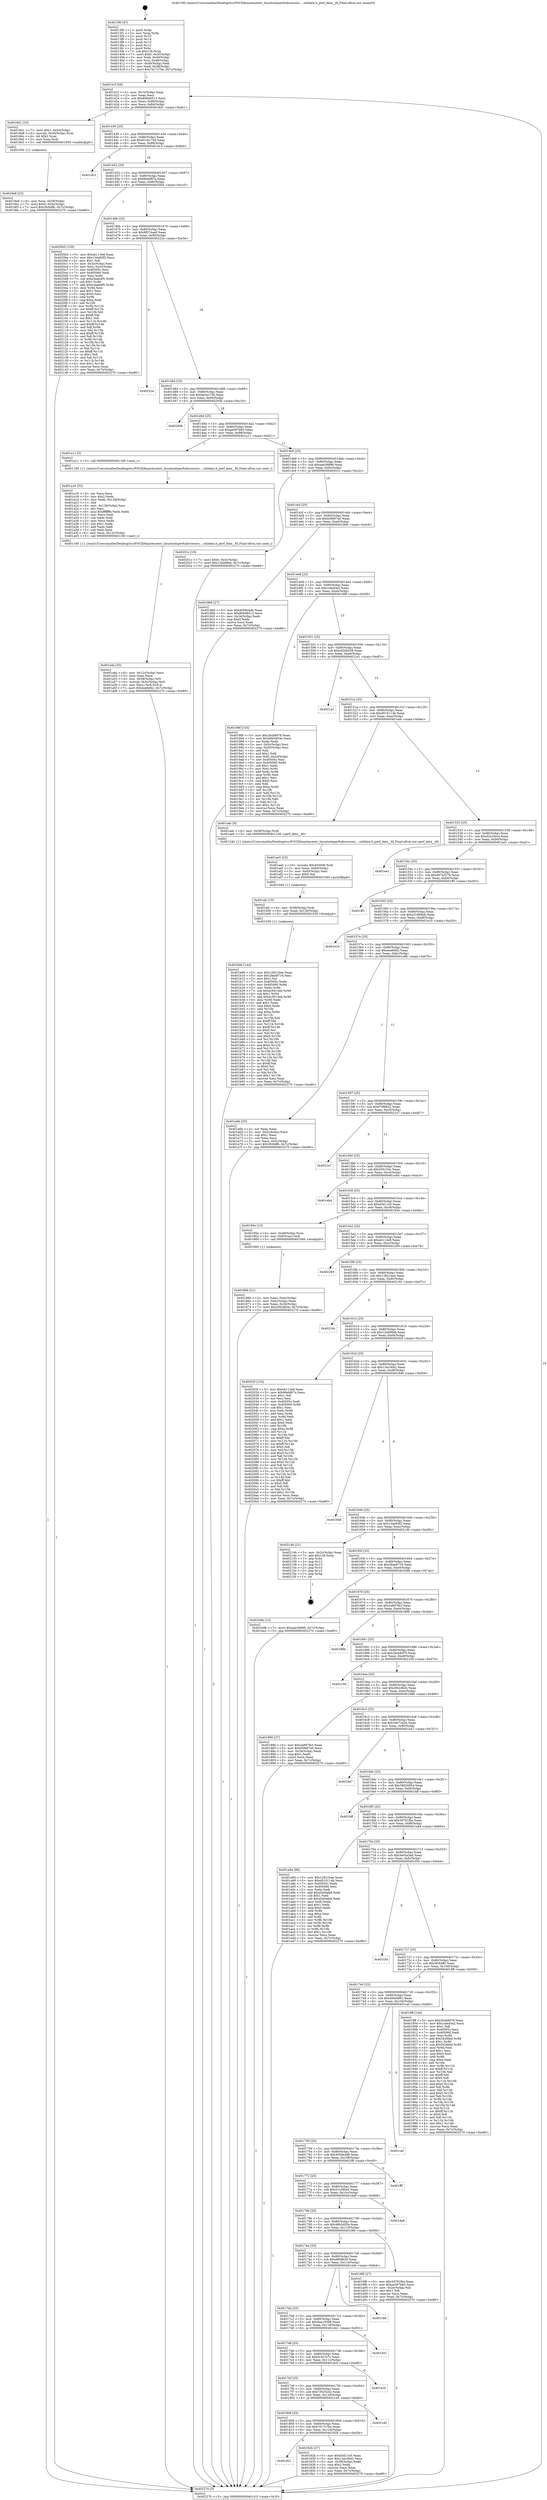 digraph "0x4013f0" {
  label = "0x4013f0 (/mnt/c/Users/mathe/Desktop/tcc/POCII/binaries/extr_linuxtoolsperfuibrowsers....utildata.h_perf_data__fd_Final-ollvm.out::main(0))"
  labelloc = "t"
  node[shape=record]

  Entry [label="",width=0.3,height=0.3,shape=circle,fillcolor=black,style=filled]
  "0x40141f" [label="{
     0x40141f [26]\l
     | [instrs]\l
     &nbsp;&nbsp;0x40141f \<+3\>: mov -0x7c(%rbp),%eax\l
     &nbsp;&nbsp;0x401422 \<+2\>: mov %eax,%ecx\l
     &nbsp;&nbsp;0x401424 \<+6\>: sub $0x80648513,%ecx\l
     &nbsp;&nbsp;0x40142a \<+3\>: mov %eax,-0x80(%rbp)\l
     &nbsp;&nbsp;0x40142d \<+6\>: mov %ecx,-0x84(%rbp)\l
     &nbsp;&nbsp;0x401433 \<+6\>: je 00000000004018d1 \<main+0x4e1\>\l
  }"]
  "0x4018d1" [label="{
     0x4018d1 [23]\l
     | [instrs]\l
     &nbsp;&nbsp;0x4018d1 \<+7\>: movl $0x1,-0x50(%rbp)\l
     &nbsp;&nbsp;0x4018d8 \<+4\>: movslq -0x50(%rbp),%rax\l
     &nbsp;&nbsp;0x4018dc \<+4\>: shl $0x2,%rax\l
     &nbsp;&nbsp;0x4018e0 \<+3\>: mov %rax,%rdi\l
     &nbsp;&nbsp;0x4018e3 \<+5\>: call 0000000000401050 \<malloc@plt\>\l
     | [calls]\l
     &nbsp;&nbsp;0x401050 \{1\} (unknown)\l
  }"]
  "0x401439" [label="{
     0x401439 [25]\l
     | [instrs]\l
     &nbsp;&nbsp;0x401439 \<+5\>: jmp 000000000040143e \<main+0x4e\>\l
     &nbsp;&nbsp;0x40143e \<+3\>: mov -0x80(%rbp),%eax\l
     &nbsp;&nbsp;0x401441 \<+5\>: sub $0x81cb1746,%eax\l
     &nbsp;&nbsp;0x401446 \<+6\>: mov %eax,-0x88(%rbp)\l
     &nbsp;&nbsp;0x40144c \<+6\>: je 0000000000401dc3 \<main+0x9d3\>\l
  }"]
  Exit [label="",width=0.3,height=0.3,shape=circle,fillcolor=black,style=filled,peripheries=2]
  "0x401dc3" [label="{
     0x401dc3\l
  }", style=dashed]
  "0x401452" [label="{
     0x401452 [25]\l
     | [instrs]\l
     &nbsp;&nbsp;0x401452 \<+5\>: jmp 0000000000401457 \<main+0x67\>\l
     &nbsp;&nbsp;0x401457 \<+3\>: mov -0x80(%rbp),%eax\l
     &nbsp;&nbsp;0x40145a \<+5\>: sub $0x86ebf67a,%eax\l
     &nbsp;&nbsp;0x40145f \<+6\>: mov %eax,-0x8c(%rbp)\l
     &nbsp;&nbsp;0x401465 \<+6\>: je 00000000004020b5 \<main+0xcc5\>\l
  }"]
  "0x401b0b" [label="{
     0x401b0b [144]\l
     | [instrs]\l
     &nbsp;&nbsp;0x401b0b \<+5\>: mov $0x12821bee,%eax\l
     &nbsp;&nbsp;0x401b10 \<+5\>: mov $0x28ae8716,%esi\l
     &nbsp;&nbsp;0x401b15 \<+2\>: mov $0x1,%cl\l
     &nbsp;&nbsp;0x401b17 \<+7\>: mov 0x40505c,%edx\l
     &nbsp;&nbsp;0x401b1e \<+8\>: mov 0x405060,%r8d\l
     &nbsp;&nbsp;0x401b26 \<+3\>: mov %edx,%r9d\l
     &nbsp;&nbsp;0x401b29 \<+7\>: sub $0xac5913ed,%r9d\l
     &nbsp;&nbsp;0x401b30 \<+4\>: sub $0x1,%r9d\l
     &nbsp;&nbsp;0x401b34 \<+7\>: add $0xac5913ed,%r9d\l
     &nbsp;&nbsp;0x401b3b \<+4\>: imul %r9d,%edx\l
     &nbsp;&nbsp;0x401b3f \<+3\>: and $0x1,%edx\l
     &nbsp;&nbsp;0x401b42 \<+3\>: cmp $0x0,%edx\l
     &nbsp;&nbsp;0x401b45 \<+4\>: sete %r10b\l
     &nbsp;&nbsp;0x401b49 \<+4\>: cmp $0xa,%r8d\l
     &nbsp;&nbsp;0x401b4d \<+4\>: setl %r11b\l
     &nbsp;&nbsp;0x401b51 \<+3\>: mov %r10b,%bl\l
     &nbsp;&nbsp;0x401b54 \<+3\>: xor $0xff,%bl\l
     &nbsp;&nbsp;0x401b57 \<+3\>: mov %r11b,%r14b\l
     &nbsp;&nbsp;0x401b5a \<+4\>: xor $0xff,%r14b\l
     &nbsp;&nbsp;0x401b5e \<+3\>: xor $0x0,%cl\l
     &nbsp;&nbsp;0x401b61 \<+3\>: mov %bl,%r15b\l
     &nbsp;&nbsp;0x401b64 \<+4\>: and $0x0,%r15b\l
     &nbsp;&nbsp;0x401b68 \<+3\>: and %cl,%r10b\l
     &nbsp;&nbsp;0x401b6b \<+3\>: mov %r14b,%r12b\l
     &nbsp;&nbsp;0x401b6e \<+4\>: and $0x0,%r12b\l
     &nbsp;&nbsp;0x401b72 \<+3\>: and %cl,%r11b\l
     &nbsp;&nbsp;0x401b75 \<+3\>: or %r10b,%r15b\l
     &nbsp;&nbsp;0x401b78 \<+3\>: or %r11b,%r12b\l
     &nbsp;&nbsp;0x401b7b \<+3\>: xor %r12b,%r15b\l
     &nbsp;&nbsp;0x401b7e \<+3\>: or %r14b,%bl\l
     &nbsp;&nbsp;0x401b81 \<+3\>: xor $0xff,%bl\l
     &nbsp;&nbsp;0x401b84 \<+3\>: or $0x0,%cl\l
     &nbsp;&nbsp;0x401b87 \<+2\>: and %cl,%bl\l
     &nbsp;&nbsp;0x401b89 \<+3\>: or %bl,%r15b\l
     &nbsp;&nbsp;0x401b8c \<+4\>: test $0x1,%r15b\l
     &nbsp;&nbsp;0x401b90 \<+3\>: cmovne %esi,%eax\l
     &nbsp;&nbsp;0x401b93 \<+3\>: mov %eax,-0x7c(%rbp)\l
     &nbsp;&nbsp;0x401b96 \<+5\>: jmp 0000000000402270 \<main+0xe80\>\l
  }"]
  "0x4020b5" [label="{
     0x4020b5 [150]\l
     | [instrs]\l
     &nbsp;&nbsp;0x4020b5 \<+5\>: mov $0xeb113e8,%eax\l
     &nbsp;&nbsp;0x4020ba \<+5\>: mov $0x134e93f2,%ecx\l
     &nbsp;&nbsp;0x4020bf \<+2\>: mov $0x1,%dl\l
     &nbsp;&nbsp;0x4020c1 \<+3\>: mov -0x3c(%rbp),%esi\l
     &nbsp;&nbsp;0x4020c4 \<+3\>: mov %esi,-0x2c(%rbp)\l
     &nbsp;&nbsp;0x4020c7 \<+7\>: mov 0x40505c,%esi\l
     &nbsp;&nbsp;0x4020ce \<+7\>: mov 0x405060,%edi\l
     &nbsp;&nbsp;0x4020d5 \<+3\>: mov %esi,%r8d\l
     &nbsp;&nbsp;0x4020d8 \<+7\>: sub $0xe3aab4f5,%r8d\l
     &nbsp;&nbsp;0x4020df \<+4\>: sub $0x1,%r8d\l
     &nbsp;&nbsp;0x4020e3 \<+7\>: add $0xe3aab4f5,%r8d\l
     &nbsp;&nbsp;0x4020ea \<+4\>: imul %r8d,%esi\l
     &nbsp;&nbsp;0x4020ee \<+3\>: and $0x1,%esi\l
     &nbsp;&nbsp;0x4020f1 \<+3\>: cmp $0x0,%esi\l
     &nbsp;&nbsp;0x4020f4 \<+4\>: sete %r9b\l
     &nbsp;&nbsp;0x4020f8 \<+3\>: cmp $0xa,%edi\l
     &nbsp;&nbsp;0x4020fb \<+4\>: setl %r10b\l
     &nbsp;&nbsp;0x4020ff \<+3\>: mov %r9b,%r11b\l
     &nbsp;&nbsp;0x402102 \<+4\>: xor $0xff,%r11b\l
     &nbsp;&nbsp;0x402106 \<+3\>: mov %r10b,%bl\l
     &nbsp;&nbsp;0x402109 \<+3\>: xor $0xff,%bl\l
     &nbsp;&nbsp;0x40210c \<+3\>: xor $0x1,%dl\l
     &nbsp;&nbsp;0x40210f \<+3\>: mov %r11b,%r14b\l
     &nbsp;&nbsp;0x402112 \<+4\>: and $0xff,%r14b\l
     &nbsp;&nbsp;0x402116 \<+3\>: and %dl,%r9b\l
     &nbsp;&nbsp;0x402119 \<+3\>: mov %bl,%r15b\l
     &nbsp;&nbsp;0x40211c \<+4\>: and $0xff,%r15b\l
     &nbsp;&nbsp;0x402120 \<+3\>: and %dl,%r10b\l
     &nbsp;&nbsp;0x402123 \<+3\>: or %r9b,%r14b\l
     &nbsp;&nbsp;0x402126 \<+3\>: or %r10b,%r15b\l
     &nbsp;&nbsp;0x402129 \<+3\>: xor %r15b,%r14b\l
     &nbsp;&nbsp;0x40212c \<+3\>: or %bl,%r11b\l
     &nbsp;&nbsp;0x40212f \<+4\>: xor $0xff,%r11b\l
     &nbsp;&nbsp;0x402133 \<+3\>: or $0x1,%dl\l
     &nbsp;&nbsp;0x402136 \<+3\>: and %dl,%r11b\l
     &nbsp;&nbsp;0x402139 \<+3\>: or %r11b,%r14b\l
     &nbsp;&nbsp;0x40213c \<+4\>: test $0x1,%r14b\l
     &nbsp;&nbsp;0x402140 \<+3\>: cmovne %ecx,%eax\l
     &nbsp;&nbsp;0x402143 \<+3\>: mov %eax,-0x7c(%rbp)\l
     &nbsp;&nbsp;0x402146 \<+5\>: jmp 0000000000402270 \<main+0xe80\>\l
  }"]
  "0x40146b" [label="{
     0x40146b [25]\l
     | [instrs]\l
     &nbsp;&nbsp;0x40146b \<+5\>: jmp 0000000000401470 \<main+0x80\>\l
     &nbsp;&nbsp;0x401470 \<+3\>: mov -0x80(%rbp),%eax\l
     &nbsp;&nbsp;0x401473 \<+5\>: sub $0x8f074aa9,%eax\l
     &nbsp;&nbsp;0x401478 \<+6\>: mov %eax,-0x90(%rbp)\l
     &nbsp;&nbsp;0x40147e \<+6\>: je 000000000040222e \<main+0xe3e\>\l
  }"]
  "0x401afc" [label="{
     0x401afc [15]\l
     | [instrs]\l
     &nbsp;&nbsp;0x401afc \<+4\>: mov -0x58(%rbp),%rdi\l
     &nbsp;&nbsp;0x401b00 \<+6\>: mov %eax,-0x130(%rbp)\l
     &nbsp;&nbsp;0x401b06 \<+5\>: call 0000000000401030 \<free@plt\>\l
     | [calls]\l
     &nbsp;&nbsp;0x401030 \{1\} (unknown)\l
  }"]
  "0x40222e" [label="{
     0x40222e\l
  }", style=dashed]
  "0x401484" [label="{
     0x401484 [25]\l
     | [instrs]\l
     &nbsp;&nbsp;0x401484 \<+5\>: jmp 0000000000401489 \<main+0x99\>\l
     &nbsp;&nbsp;0x401489 \<+3\>: mov -0x80(%rbp),%eax\l
     &nbsp;&nbsp;0x40148c \<+5\>: sub $0x9a3ec728,%eax\l
     &nbsp;&nbsp;0x401491 \<+6\>: mov %eax,-0x94(%rbp)\l
     &nbsp;&nbsp;0x401497 \<+6\>: je 000000000040200b \<main+0xc1b\>\l
  }"]
  "0x401ae5" [label="{
     0x401ae5 [23]\l
     | [instrs]\l
     &nbsp;&nbsp;0x401ae5 \<+10\>: movabs $0x4030d6,%rdi\l
     &nbsp;&nbsp;0x401aef \<+3\>: mov %eax,-0x60(%rbp)\l
     &nbsp;&nbsp;0x401af2 \<+3\>: mov -0x60(%rbp),%esi\l
     &nbsp;&nbsp;0x401af5 \<+2\>: mov $0x0,%al\l
     &nbsp;&nbsp;0x401af7 \<+5\>: call 0000000000401040 \<printf@plt\>\l
     | [calls]\l
     &nbsp;&nbsp;0x401040 \{1\} (unknown)\l
  }"]
  "0x40200b" [label="{
     0x40200b\l
  }", style=dashed]
  "0x40149d" [label="{
     0x40149d [25]\l
     | [instrs]\l
     &nbsp;&nbsp;0x40149d \<+5\>: jmp 00000000004014a2 \<main+0xb2\>\l
     &nbsp;&nbsp;0x4014a2 \<+3\>: mov -0x80(%rbp),%eax\l
     &nbsp;&nbsp;0x4014a5 \<+5\>: sub $0xaa597b83,%eax\l
     &nbsp;&nbsp;0x4014aa \<+6\>: mov %eax,-0x98(%rbp)\l
     &nbsp;&nbsp;0x4014b0 \<+6\>: je 0000000000401a11 \<main+0x621\>\l
  }"]
  "0x401a4a" [label="{
     0x401a4a [33]\l
     | [instrs]\l
     &nbsp;&nbsp;0x401a4a \<+6\>: mov -0x12c(%rbp),%ecx\l
     &nbsp;&nbsp;0x401a50 \<+3\>: imul %eax,%ecx\l
     &nbsp;&nbsp;0x401a53 \<+4\>: mov -0x58(%rbp),%r8\l
     &nbsp;&nbsp;0x401a57 \<+4\>: movslq -0x5c(%rbp),%r9\l
     &nbsp;&nbsp;0x401a5b \<+4\>: mov %ecx,(%r8,%r9,4)\l
     &nbsp;&nbsp;0x401a5f \<+7\>: movl $0xeeefefd2,-0x7c(%rbp)\l
     &nbsp;&nbsp;0x401a66 \<+5\>: jmp 0000000000402270 \<main+0xe80\>\l
  }"]
  "0x401a11" [label="{
     0x401a11 [5]\l
     | [instrs]\l
     &nbsp;&nbsp;0x401a11 \<+5\>: call 0000000000401160 \<next_i\>\l
     | [calls]\l
     &nbsp;&nbsp;0x401160 \{1\} (/mnt/c/Users/mathe/Desktop/tcc/POCII/binaries/extr_linuxtoolsperfuibrowsers....utildata.h_perf_data__fd_Final-ollvm.out::next_i)\l
  }"]
  "0x4014b6" [label="{
     0x4014b6 [25]\l
     | [instrs]\l
     &nbsp;&nbsp;0x4014b6 \<+5\>: jmp 00000000004014bb \<main+0xcb\>\l
     &nbsp;&nbsp;0x4014bb \<+3\>: mov -0x80(%rbp),%eax\l
     &nbsp;&nbsp;0x4014be \<+5\>: sub $0xaae36896,%eax\l
     &nbsp;&nbsp;0x4014c3 \<+6\>: mov %eax,-0x9c(%rbp)\l
     &nbsp;&nbsp;0x4014c9 \<+6\>: je 000000000040201c \<main+0xc2c\>\l
  }"]
  "0x401a16" [label="{
     0x401a16 [52]\l
     | [instrs]\l
     &nbsp;&nbsp;0x401a16 \<+2\>: xor %ecx,%ecx\l
     &nbsp;&nbsp;0x401a18 \<+5\>: mov $0x2,%edx\l
     &nbsp;&nbsp;0x401a1d \<+6\>: mov %edx,-0x128(%rbp)\l
     &nbsp;&nbsp;0x401a23 \<+1\>: cltd\l
     &nbsp;&nbsp;0x401a24 \<+6\>: mov -0x128(%rbp),%esi\l
     &nbsp;&nbsp;0x401a2a \<+2\>: idiv %esi\l
     &nbsp;&nbsp;0x401a2c \<+6\>: imul $0xfffffffe,%edx,%edx\l
     &nbsp;&nbsp;0x401a32 \<+2\>: mov %ecx,%edi\l
     &nbsp;&nbsp;0x401a34 \<+2\>: sub %edx,%edi\l
     &nbsp;&nbsp;0x401a36 \<+2\>: mov %ecx,%edx\l
     &nbsp;&nbsp;0x401a38 \<+3\>: sub $0x1,%edx\l
     &nbsp;&nbsp;0x401a3b \<+2\>: add %edx,%edi\l
     &nbsp;&nbsp;0x401a3d \<+2\>: sub %edi,%ecx\l
     &nbsp;&nbsp;0x401a3f \<+6\>: mov %ecx,-0x12c(%rbp)\l
     &nbsp;&nbsp;0x401a45 \<+5\>: call 0000000000401160 \<next_i\>\l
     | [calls]\l
     &nbsp;&nbsp;0x401160 \{1\} (/mnt/c/Users/mathe/Desktop/tcc/POCII/binaries/extr_linuxtoolsperfuibrowsers....utildata.h_perf_data__fd_Final-ollvm.out::next_i)\l
  }"]
  "0x40201c" [label="{
     0x40201c [19]\l
     | [instrs]\l
     &nbsp;&nbsp;0x40201c \<+7\>: movl $0x0,-0x3c(%rbp)\l
     &nbsp;&nbsp;0x402023 \<+7\>: movl $0x12eb98eb,-0x7c(%rbp)\l
     &nbsp;&nbsp;0x40202a \<+5\>: jmp 0000000000402270 \<main+0xe80\>\l
  }"]
  "0x4014cf" [label="{
     0x4014cf [25]\l
     | [instrs]\l
     &nbsp;&nbsp;0x4014cf \<+5\>: jmp 00000000004014d4 \<main+0xe4\>\l
     &nbsp;&nbsp;0x4014d4 \<+3\>: mov -0x80(%rbp),%eax\l
     &nbsp;&nbsp;0x4014d7 \<+5\>: sub $0xb5fd97a0,%eax\l
     &nbsp;&nbsp;0x4014dc \<+6\>: mov %eax,-0xa0(%rbp)\l
     &nbsp;&nbsp;0x4014e2 \<+6\>: je 00000000004018b6 \<main+0x4c6\>\l
  }"]
  "0x4018e8" [label="{
     0x4018e8 [23]\l
     | [instrs]\l
     &nbsp;&nbsp;0x4018e8 \<+4\>: mov %rax,-0x58(%rbp)\l
     &nbsp;&nbsp;0x4018ec \<+7\>: movl $0x0,-0x5c(%rbp)\l
     &nbsp;&nbsp;0x4018f3 \<+7\>: movl $0x3fc94ffc,-0x7c(%rbp)\l
     &nbsp;&nbsp;0x4018fa \<+5\>: jmp 0000000000402270 \<main+0xe80\>\l
  }"]
  "0x4018b6" [label="{
     0x4018b6 [27]\l
     | [instrs]\l
     &nbsp;&nbsp;0x4018b6 \<+5\>: mov $0x4058e4d6,%eax\l
     &nbsp;&nbsp;0x4018bb \<+5\>: mov $0x80648513,%ecx\l
     &nbsp;&nbsp;0x4018c0 \<+3\>: mov -0x34(%rbp),%edx\l
     &nbsp;&nbsp;0x4018c3 \<+3\>: cmp $0x0,%edx\l
     &nbsp;&nbsp;0x4018c6 \<+3\>: cmove %ecx,%eax\l
     &nbsp;&nbsp;0x4018c9 \<+3\>: mov %eax,-0x7c(%rbp)\l
     &nbsp;&nbsp;0x4018cc \<+5\>: jmp 0000000000402270 \<main+0xe80\>\l
  }"]
  "0x4014e8" [label="{
     0x4014e8 [25]\l
     | [instrs]\l
     &nbsp;&nbsp;0x4014e8 \<+5\>: jmp 00000000004014ed \<main+0xfd\>\l
     &nbsp;&nbsp;0x4014ed \<+3\>: mov -0x80(%rbp),%eax\l
     &nbsp;&nbsp;0x4014f0 \<+5\>: sub $0xccded3e2,%eax\l
     &nbsp;&nbsp;0x4014f5 \<+6\>: mov %eax,-0xa4(%rbp)\l
     &nbsp;&nbsp;0x4014fb \<+6\>: je 000000000040198f \<main+0x59f\>\l
  }"]
  "0x40186b" [label="{
     0x40186b [21]\l
     | [instrs]\l
     &nbsp;&nbsp;0x40186b \<+3\>: mov %eax,-0x4c(%rbp)\l
     &nbsp;&nbsp;0x40186e \<+3\>: mov -0x4c(%rbp),%eax\l
     &nbsp;&nbsp;0x401871 \<+3\>: mov %eax,-0x34(%rbp)\l
     &nbsp;&nbsp;0x401874 \<+7\>: movl $0x2f42d62b,-0x7c(%rbp)\l
     &nbsp;&nbsp;0x40187b \<+5\>: jmp 0000000000402270 \<main+0xe80\>\l
  }"]
  "0x40198f" [label="{
     0x40198f [103]\l
     | [instrs]\l
     &nbsp;&nbsp;0x40198f \<+5\>: mov $0x2bcb8d76,%eax\l
     &nbsp;&nbsp;0x401994 \<+5\>: mov $0x46b5d03e,%ecx\l
     &nbsp;&nbsp;0x401999 \<+2\>: xor %edx,%edx\l
     &nbsp;&nbsp;0x40199b \<+3\>: mov -0x5c(%rbp),%esi\l
     &nbsp;&nbsp;0x40199e \<+3\>: cmp -0x50(%rbp),%esi\l
     &nbsp;&nbsp;0x4019a1 \<+4\>: setl %dil\l
     &nbsp;&nbsp;0x4019a5 \<+4\>: and $0x1,%dil\l
     &nbsp;&nbsp;0x4019a9 \<+4\>: mov %dil,-0x2e(%rbp)\l
     &nbsp;&nbsp;0x4019ad \<+7\>: mov 0x40505c,%esi\l
     &nbsp;&nbsp;0x4019b4 \<+8\>: mov 0x405060,%r8d\l
     &nbsp;&nbsp;0x4019bc \<+3\>: sub $0x1,%edx\l
     &nbsp;&nbsp;0x4019bf \<+3\>: mov %esi,%r9d\l
     &nbsp;&nbsp;0x4019c2 \<+3\>: add %edx,%r9d\l
     &nbsp;&nbsp;0x4019c5 \<+4\>: imul %r9d,%esi\l
     &nbsp;&nbsp;0x4019c9 \<+3\>: and $0x1,%esi\l
     &nbsp;&nbsp;0x4019cc \<+3\>: cmp $0x0,%esi\l
     &nbsp;&nbsp;0x4019cf \<+4\>: sete %dil\l
     &nbsp;&nbsp;0x4019d3 \<+4\>: cmp $0xa,%r8d\l
     &nbsp;&nbsp;0x4019d7 \<+4\>: setl %r10b\l
     &nbsp;&nbsp;0x4019db \<+3\>: mov %dil,%r11b\l
     &nbsp;&nbsp;0x4019de \<+3\>: and %r10b,%r11b\l
     &nbsp;&nbsp;0x4019e1 \<+3\>: xor %r10b,%dil\l
     &nbsp;&nbsp;0x4019e4 \<+3\>: or %dil,%r11b\l
     &nbsp;&nbsp;0x4019e7 \<+4\>: test $0x1,%r11b\l
     &nbsp;&nbsp;0x4019eb \<+3\>: cmovne %ecx,%eax\l
     &nbsp;&nbsp;0x4019ee \<+3\>: mov %eax,-0x7c(%rbp)\l
     &nbsp;&nbsp;0x4019f1 \<+5\>: jmp 0000000000402270 \<main+0xe80\>\l
  }"]
  "0x401501" [label="{
     0x401501 [25]\l
     | [instrs]\l
     &nbsp;&nbsp;0x401501 \<+5\>: jmp 0000000000401506 \<main+0x116\>\l
     &nbsp;&nbsp;0x401506 \<+3\>: mov -0x80(%rbp),%eax\l
     &nbsp;&nbsp;0x401509 \<+5\>: sub $0xcd2b8338,%eax\l
     &nbsp;&nbsp;0x40150e \<+6\>: mov %eax,-0xa8(%rbp)\l
     &nbsp;&nbsp;0x401514 \<+6\>: je 00000000004021e1 \<main+0xdf1\>\l
  }"]
  "0x4013f0" [label="{
     0x4013f0 [47]\l
     | [instrs]\l
     &nbsp;&nbsp;0x4013f0 \<+1\>: push %rbp\l
     &nbsp;&nbsp;0x4013f1 \<+3\>: mov %rsp,%rbp\l
     &nbsp;&nbsp;0x4013f4 \<+2\>: push %r15\l
     &nbsp;&nbsp;0x4013f6 \<+2\>: push %r14\l
     &nbsp;&nbsp;0x4013f8 \<+2\>: push %r13\l
     &nbsp;&nbsp;0x4013fa \<+2\>: push %r12\l
     &nbsp;&nbsp;0x4013fc \<+1\>: push %rbx\l
     &nbsp;&nbsp;0x4013fd \<+7\>: sub $0x128,%rsp\l
     &nbsp;&nbsp;0x401404 \<+7\>: movl $0x0,-0x3c(%rbp)\l
     &nbsp;&nbsp;0x40140b \<+3\>: mov %edi,-0x40(%rbp)\l
     &nbsp;&nbsp;0x40140e \<+4\>: mov %rsi,-0x48(%rbp)\l
     &nbsp;&nbsp;0x401412 \<+3\>: mov -0x40(%rbp),%edi\l
     &nbsp;&nbsp;0x401415 \<+3\>: mov %edi,-0x38(%rbp)\l
     &nbsp;&nbsp;0x401418 \<+7\>: movl $0x7d17c70e,-0x7c(%rbp)\l
  }"]
  "0x4021e1" [label="{
     0x4021e1\l
  }", style=dashed]
  "0x40151a" [label="{
     0x40151a [25]\l
     | [instrs]\l
     &nbsp;&nbsp;0x40151a \<+5\>: jmp 000000000040151f \<main+0x12f\>\l
     &nbsp;&nbsp;0x40151f \<+3\>: mov -0x80(%rbp),%eax\l
     &nbsp;&nbsp;0x401522 \<+5\>: sub $0xd010114b,%eax\l
     &nbsp;&nbsp;0x401527 \<+6\>: mov %eax,-0xac(%rbp)\l
     &nbsp;&nbsp;0x40152d \<+6\>: je 0000000000401adc \<main+0x6ec\>\l
  }"]
  "0x402270" [label="{
     0x402270 [5]\l
     | [instrs]\l
     &nbsp;&nbsp;0x402270 \<+5\>: jmp 000000000040141f \<main+0x2f\>\l
  }"]
  "0x401adc" [label="{
     0x401adc [9]\l
     | [instrs]\l
     &nbsp;&nbsp;0x401adc \<+4\>: mov -0x58(%rbp),%rdi\l
     &nbsp;&nbsp;0x401ae0 \<+5\>: call 0000000000401240 \<perf_data__fd\>\l
     | [calls]\l
     &nbsp;&nbsp;0x401240 \{1\} (/mnt/c/Users/mathe/Desktop/tcc/POCII/binaries/extr_linuxtoolsperfuibrowsers....utildata.h_perf_data__fd_Final-ollvm.out::perf_data__fd)\l
  }"]
  "0x401533" [label="{
     0x401533 [25]\l
     | [instrs]\l
     &nbsp;&nbsp;0x401533 \<+5\>: jmp 0000000000401538 \<main+0x148\>\l
     &nbsp;&nbsp;0x401538 \<+3\>: mov -0x80(%rbp),%eax\l
     &nbsp;&nbsp;0x40153b \<+5\>: sub $0xd2a16eca,%eax\l
     &nbsp;&nbsp;0x401540 \<+6\>: mov %eax,-0xb0(%rbp)\l
     &nbsp;&nbsp;0x401546 \<+6\>: je 0000000000401ee1 \<main+0xaf1\>\l
  }"]
  "0x401821" [label="{
     0x401821\l
  }", style=dashed]
  "0x401ee1" [label="{
     0x401ee1\l
  }", style=dashed]
  "0x40154c" [label="{
     0x40154c [25]\l
     | [instrs]\l
     &nbsp;&nbsp;0x40154c \<+5\>: jmp 0000000000401551 \<main+0x161\>\l
     &nbsp;&nbsp;0x401551 \<+3\>: mov -0x80(%rbp),%eax\l
     &nbsp;&nbsp;0x401554 \<+5\>: sub $0xd87a327b,%eax\l
     &nbsp;&nbsp;0x401559 \<+6\>: mov %eax,-0xb4(%rbp)\l
     &nbsp;&nbsp;0x40155f \<+6\>: je 0000000000401ff3 \<main+0xc03\>\l
  }"]
  "0x40182b" [label="{
     0x40182b [27]\l
     | [instrs]\l
     &nbsp;&nbsp;0x40182b \<+5\>: mov $0xd3d11e5,%eax\l
     &nbsp;&nbsp;0x401830 \<+5\>: mov $0x12ec3642,%ecx\l
     &nbsp;&nbsp;0x401835 \<+3\>: mov -0x38(%rbp),%edx\l
     &nbsp;&nbsp;0x401838 \<+3\>: cmp $0x2,%edx\l
     &nbsp;&nbsp;0x40183b \<+3\>: cmovne %ecx,%eax\l
     &nbsp;&nbsp;0x40183e \<+3\>: mov %eax,-0x7c(%rbp)\l
     &nbsp;&nbsp;0x401841 \<+5\>: jmp 0000000000402270 \<main+0xe80\>\l
  }"]
  "0x401ff3" [label="{
     0x401ff3\l
  }", style=dashed]
  "0x401565" [label="{
     0x401565 [25]\l
     | [instrs]\l
     &nbsp;&nbsp;0x401565 \<+5\>: jmp 000000000040156a \<main+0x17a\>\l
     &nbsp;&nbsp;0x40156a \<+3\>: mov -0x80(%rbp),%eax\l
     &nbsp;&nbsp;0x40156d \<+5\>: sub $0xe31868ab,%eax\l
     &nbsp;&nbsp;0x401572 \<+6\>: mov %eax,-0xb8(%rbp)\l
     &nbsp;&nbsp;0x401578 \<+6\>: je 0000000000401e16 \<main+0xa26\>\l
  }"]
  "0x401808" [label="{
     0x401808 [25]\l
     | [instrs]\l
     &nbsp;&nbsp;0x401808 \<+5\>: jmp 000000000040180d \<main+0x41d\>\l
     &nbsp;&nbsp;0x40180d \<+3\>: mov -0x80(%rbp),%eax\l
     &nbsp;&nbsp;0x401810 \<+5\>: sub $0x7d17c70e,%eax\l
     &nbsp;&nbsp;0x401815 \<+6\>: mov %eax,-0x124(%rbp)\l
     &nbsp;&nbsp;0x40181b \<+6\>: je 000000000040182b \<main+0x43b\>\l
  }"]
  "0x401e16" [label="{
     0x401e16\l
  }", style=dashed]
  "0x40157e" [label="{
     0x40157e [25]\l
     | [instrs]\l
     &nbsp;&nbsp;0x40157e \<+5\>: jmp 0000000000401583 \<main+0x193\>\l
     &nbsp;&nbsp;0x401583 \<+3\>: mov -0x80(%rbp),%eax\l
     &nbsp;&nbsp;0x401586 \<+5\>: sub $0xeeefefd2,%eax\l
     &nbsp;&nbsp;0x40158b \<+6\>: mov %eax,-0xbc(%rbp)\l
     &nbsp;&nbsp;0x401591 \<+6\>: je 0000000000401a6b \<main+0x67b\>\l
  }"]
  "0x4021d5" [label="{
     0x4021d5\l
  }", style=dashed]
  "0x401a6b" [label="{
     0x401a6b [25]\l
     | [instrs]\l
     &nbsp;&nbsp;0x401a6b \<+2\>: xor %eax,%eax\l
     &nbsp;&nbsp;0x401a6d \<+3\>: mov -0x5c(%rbp),%ecx\l
     &nbsp;&nbsp;0x401a70 \<+3\>: sub $0x1,%eax\l
     &nbsp;&nbsp;0x401a73 \<+2\>: sub %eax,%ecx\l
     &nbsp;&nbsp;0x401a75 \<+3\>: mov %ecx,-0x5c(%rbp)\l
     &nbsp;&nbsp;0x401a78 \<+7\>: movl $0x3fc94ffc,-0x7c(%rbp)\l
     &nbsp;&nbsp;0x401a7f \<+5\>: jmp 0000000000402270 \<main+0xe80\>\l
  }"]
  "0x401597" [label="{
     0x401597 [25]\l
     | [instrs]\l
     &nbsp;&nbsp;0x401597 \<+5\>: jmp 000000000040159c \<main+0x1ac\>\l
     &nbsp;&nbsp;0x40159c \<+3\>: mov -0x80(%rbp),%eax\l
     &nbsp;&nbsp;0x40159f \<+5\>: sub $0xf70fb622,%eax\l
     &nbsp;&nbsp;0x4015a4 \<+6\>: mov %eax,-0xc0(%rbp)\l
     &nbsp;&nbsp;0x4015aa \<+6\>: je 00000000004021a7 \<main+0xdb7\>\l
  }"]
  "0x4017ef" [label="{
     0x4017ef [25]\l
     | [instrs]\l
     &nbsp;&nbsp;0x4017ef \<+5\>: jmp 00000000004017f4 \<main+0x404\>\l
     &nbsp;&nbsp;0x4017f4 \<+3\>: mov -0x80(%rbp),%eax\l
     &nbsp;&nbsp;0x4017f7 \<+5\>: sub $0x735c5242,%eax\l
     &nbsp;&nbsp;0x4017fc \<+6\>: mov %eax,-0x120(%rbp)\l
     &nbsp;&nbsp;0x401802 \<+6\>: je 00000000004021d5 \<main+0xde5\>\l
  }"]
  "0x4021a7" [label="{
     0x4021a7\l
  }", style=dashed]
  "0x4015b0" [label="{
     0x4015b0 [25]\l
     | [instrs]\l
     &nbsp;&nbsp;0x4015b0 \<+5\>: jmp 00000000004015b5 \<main+0x1c5\>\l
     &nbsp;&nbsp;0x4015b5 \<+3\>: mov -0x80(%rbp),%eax\l
     &nbsp;&nbsp;0x4015b8 \<+5\>: sub $0x335154c,%eax\l
     &nbsp;&nbsp;0x4015bd \<+6\>: mov %eax,-0xc4(%rbp)\l
     &nbsp;&nbsp;0x4015c3 \<+6\>: je 0000000000401eb4 \<main+0xac4\>\l
  }"]
  "0x401ec0" [label="{
     0x401ec0\l
  }", style=dashed]
  "0x401eb4" [label="{
     0x401eb4\l
  }", style=dashed]
  "0x4015c9" [label="{
     0x4015c9 [25]\l
     | [instrs]\l
     &nbsp;&nbsp;0x4015c9 \<+5\>: jmp 00000000004015ce \<main+0x1de\>\l
     &nbsp;&nbsp;0x4015ce \<+3\>: mov -0x80(%rbp),%eax\l
     &nbsp;&nbsp;0x4015d1 \<+5\>: sub $0xd3d11e5,%eax\l
     &nbsp;&nbsp;0x4015d6 \<+6\>: mov %eax,-0xc8(%rbp)\l
     &nbsp;&nbsp;0x4015dc \<+6\>: je 000000000040185e \<main+0x46e\>\l
  }"]
  "0x4017d6" [label="{
     0x4017d6 [25]\l
     | [instrs]\l
     &nbsp;&nbsp;0x4017d6 \<+5\>: jmp 00000000004017db \<main+0x3eb\>\l
     &nbsp;&nbsp;0x4017db \<+3\>: mov -0x80(%rbp),%eax\l
     &nbsp;&nbsp;0x4017de \<+5\>: sub $0x5c3e7e7c,%eax\l
     &nbsp;&nbsp;0x4017e3 \<+6\>: mov %eax,-0x11c(%rbp)\l
     &nbsp;&nbsp;0x4017e9 \<+6\>: je 0000000000401ec0 \<main+0xad0\>\l
  }"]
  "0x40185e" [label="{
     0x40185e [13]\l
     | [instrs]\l
     &nbsp;&nbsp;0x40185e \<+4\>: mov -0x48(%rbp),%rax\l
     &nbsp;&nbsp;0x401862 \<+4\>: mov 0x8(%rax),%rdi\l
     &nbsp;&nbsp;0x401866 \<+5\>: call 0000000000401060 \<atoi@plt\>\l
     | [calls]\l
     &nbsp;&nbsp;0x401060 \{1\} (unknown)\l
  }"]
  "0x4015e2" [label="{
     0x4015e2 [25]\l
     | [instrs]\l
     &nbsp;&nbsp;0x4015e2 \<+5\>: jmp 00000000004015e7 \<main+0x1f7\>\l
     &nbsp;&nbsp;0x4015e7 \<+3\>: mov -0x80(%rbp),%eax\l
     &nbsp;&nbsp;0x4015ea \<+5\>: sub $0xeb113e8,%eax\l
     &nbsp;&nbsp;0x4015ef \<+6\>: mov %eax,-0xcc(%rbp)\l
     &nbsp;&nbsp;0x4015f5 \<+6\>: je 0000000000402269 \<main+0xe79\>\l
  }"]
  "0x401d41" [label="{
     0x401d41\l
  }", style=dashed]
  "0x402269" [label="{
     0x402269\l
  }", style=dashed]
  "0x4015fb" [label="{
     0x4015fb [25]\l
     | [instrs]\l
     &nbsp;&nbsp;0x4015fb \<+5\>: jmp 0000000000401600 \<main+0x210\>\l
     &nbsp;&nbsp;0x401600 \<+3\>: mov -0x80(%rbp),%eax\l
     &nbsp;&nbsp;0x401603 \<+5\>: sub $0x12821bee,%eax\l
     &nbsp;&nbsp;0x401608 \<+6\>: mov %eax,-0xd0(%rbp)\l
     &nbsp;&nbsp;0x40160e \<+6\>: je 000000000040216c \<main+0xd7c\>\l
  }"]
  "0x4017bd" [label="{
     0x4017bd [25]\l
     | [instrs]\l
     &nbsp;&nbsp;0x4017bd \<+5\>: jmp 00000000004017c2 \<main+0x3d2\>\l
     &nbsp;&nbsp;0x4017c2 \<+3\>: mov -0x80(%rbp),%eax\l
     &nbsp;&nbsp;0x4017c5 \<+5\>: sub $0x4aa19398,%eax\l
     &nbsp;&nbsp;0x4017ca \<+6\>: mov %eax,-0x118(%rbp)\l
     &nbsp;&nbsp;0x4017d0 \<+6\>: je 0000000000401d41 \<main+0x951\>\l
  }"]
  "0x40216c" [label="{
     0x40216c\l
  }", style=dashed]
  "0x401614" [label="{
     0x401614 [25]\l
     | [instrs]\l
     &nbsp;&nbsp;0x401614 \<+5\>: jmp 0000000000401619 \<main+0x229\>\l
     &nbsp;&nbsp;0x401619 \<+3\>: mov -0x80(%rbp),%eax\l
     &nbsp;&nbsp;0x40161c \<+5\>: sub $0x12eb98eb,%eax\l
     &nbsp;&nbsp;0x401621 \<+6\>: mov %eax,-0xd4(%rbp)\l
     &nbsp;&nbsp;0x401627 \<+6\>: je 000000000040202f \<main+0xc3f\>\l
  }"]
  "0x401cbb" [label="{
     0x401cbb\l
  }", style=dashed]
  "0x40202f" [label="{
     0x40202f [134]\l
     | [instrs]\l
     &nbsp;&nbsp;0x40202f \<+5\>: mov $0xeb113e8,%eax\l
     &nbsp;&nbsp;0x402034 \<+5\>: mov $0x86ebf67a,%ecx\l
     &nbsp;&nbsp;0x402039 \<+2\>: mov $0x1,%dl\l
     &nbsp;&nbsp;0x40203b \<+2\>: xor %esi,%esi\l
     &nbsp;&nbsp;0x40203d \<+7\>: mov 0x40505c,%edi\l
     &nbsp;&nbsp;0x402044 \<+8\>: mov 0x405060,%r8d\l
     &nbsp;&nbsp;0x40204c \<+3\>: sub $0x1,%esi\l
     &nbsp;&nbsp;0x40204f \<+3\>: mov %edi,%r9d\l
     &nbsp;&nbsp;0x402052 \<+3\>: add %esi,%r9d\l
     &nbsp;&nbsp;0x402055 \<+4\>: imul %r9d,%edi\l
     &nbsp;&nbsp;0x402059 \<+3\>: and $0x1,%edi\l
     &nbsp;&nbsp;0x40205c \<+3\>: cmp $0x0,%edi\l
     &nbsp;&nbsp;0x40205f \<+4\>: sete %r10b\l
     &nbsp;&nbsp;0x402063 \<+4\>: cmp $0xa,%r8d\l
     &nbsp;&nbsp;0x402067 \<+4\>: setl %r11b\l
     &nbsp;&nbsp;0x40206b \<+3\>: mov %r10b,%bl\l
     &nbsp;&nbsp;0x40206e \<+3\>: xor $0xff,%bl\l
     &nbsp;&nbsp;0x402071 \<+3\>: mov %r11b,%r14b\l
     &nbsp;&nbsp;0x402074 \<+4\>: xor $0xff,%r14b\l
     &nbsp;&nbsp;0x402078 \<+3\>: xor $0x0,%dl\l
     &nbsp;&nbsp;0x40207b \<+3\>: mov %bl,%r15b\l
     &nbsp;&nbsp;0x40207e \<+4\>: and $0x0,%r15b\l
     &nbsp;&nbsp;0x402082 \<+3\>: and %dl,%r10b\l
     &nbsp;&nbsp;0x402085 \<+3\>: mov %r14b,%r12b\l
     &nbsp;&nbsp;0x402088 \<+4\>: and $0x0,%r12b\l
     &nbsp;&nbsp;0x40208c \<+3\>: and %dl,%r11b\l
     &nbsp;&nbsp;0x40208f \<+3\>: or %r10b,%r15b\l
     &nbsp;&nbsp;0x402092 \<+3\>: or %r11b,%r12b\l
     &nbsp;&nbsp;0x402095 \<+3\>: xor %r12b,%r15b\l
     &nbsp;&nbsp;0x402098 \<+3\>: or %r14b,%bl\l
     &nbsp;&nbsp;0x40209b \<+3\>: xor $0xff,%bl\l
     &nbsp;&nbsp;0x40209e \<+3\>: or $0x0,%dl\l
     &nbsp;&nbsp;0x4020a1 \<+2\>: and %dl,%bl\l
     &nbsp;&nbsp;0x4020a3 \<+3\>: or %bl,%r15b\l
     &nbsp;&nbsp;0x4020a6 \<+4\>: test $0x1,%r15b\l
     &nbsp;&nbsp;0x4020aa \<+3\>: cmovne %ecx,%eax\l
     &nbsp;&nbsp;0x4020ad \<+3\>: mov %eax,-0x7c(%rbp)\l
     &nbsp;&nbsp;0x4020b0 \<+5\>: jmp 0000000000402270 \<main+0xe80\>\l
  }"]
  "0x40162d" [label="{
     0x40162d [25]\l
     | [instrs]\l
     &nbsp;&nbsp;0x40162d \<+5\>: jmp 0000000000401632 \<main+0x242\>\l
     &nbsp;&nbsp;0x401632 \<+3\>: mov -0x80(%rbp),%eax\l
     &nbsp;&nbsp;0x401635 \<+5\>: sub $0x12ec3642,%eax\l
     &nbsp;&nbsp;0x40163a \<+6\>: mov %eax,-0xd8(%rbp)\l
     &nbsp;&nbsp;0x401640 \<+6\>: je 0000000000401846 \<main+0x456\>\l
  }"]
  "0x4017a4" [label="{
     0x4017a4 [25]\l
     | [instrs]\l
     &nbsp;&nbsp;0x4017a4 \<+5\>: jmp 00000000004017a9 \<main+0x3b9\>\l
     &nbsp;&nbsp;0x4017a9 \<+3\>: mov -0x80(%rbp),%eax\l
     &nbsp;&nbsp;0x4017ac \<+5\>: sub $0x48f4fb30,%eax\l
     &nbsp;&nbsp;0x4017b1 \<+6\>: mov %eax,-0x114(%rbp)\l
     &nbsp;&nbsp;0x4017b7 \<+6\>: je 0000000000401cbb \<main+0x8cb\>\l
  }"]
  "0x401846" [label="{
     0x401846\l
  }", style=dashed]
  "0x401646" [label="{
     0x401646 [25]\l
     | [instrs]\l
     &nbsp;&nbsp;0x401646 \<+5\>: jmp 000000000040164b \<main+0x25b\>\l
     &nbsp;&nbsp;0x40164b \<+3\>: mov -0x80(%rbp),%eax\l
     &nbsp;&nbsp;0x40164e \<+5\>: sub $0x134e93f2,%eax\l
     &nbsp;&nbsp;0x401653 \<+6\>: mov %eax,-0xdc(%rbp)\l
     &nbsp;&nbsp;0x401659 \<+6\>: je 000000000040214b \<main+0xd5b\>\l
  }"]
  "0x4019f6" [label="{
     0x4019f6 [27]\l
     | [instrs]\l
     &nbsp;&nbsp;0x4019f6 \<+5\>: mov $0x3d791f0a,%eax\l
     &nbsp;&nbsp;0x4019fb \<+5\>: mov $0xaa597b83,%ecx\l
     &nbsp;&nbsp;0x401a00 \<+3\>: mov -0x2e(%rbp),%dl\l
     &nbsp;&nbsp;0x401a03 \<+3\>: test $0x1,%dl\l
     &nbsp;&nbsp;0x401a06 \<+3\>: cmovne %ecx,%eax\l
     &nbsp;&nbsp;0x401a09 \<+3\>: mov %eax,-0x7c(%rbp)\l
     &nbsp;&nbsp;0x401a0c \<+5\>: jmp 0000000000402270 \<main+0xe80\>\l
  }"]
  "0x40214b" [label="{
     0x40214b [21]\l
     | [instrs]\l
     &nbsp;&nbsp;0x40214b \<+3\>: mov -0x2c(%rbp),%eax\l
     &nbsp;&nbsp;0x40214e \<+7\>: add $0x128,%rsp\l
     &nbsp;&nbsp;0x402155 \<+1\>: pop %rbx\l
     &nbsp;&nbsp;0x402156 \<+2\>: pop %r12\l
     &nbsp;&nbsp;0x402158 \<+2\>: pop %r13\l
     &nbsp;&nbsp;0x40215a \<+2\>: pop %r14\l
     &nbsp;&nbsp;0x40215c \<+2\>: pop %r15\l
     &nbsp;&nbsp;0x40215e \<+1\>: pop %rbp\l
     &nbsp;&nbsp;0x40215f \<+1\>: ret\l
  }"]
  "0x40165f" [label="{
     0x40165f [25]\l
     | [instrs]\l
     &nbsp;&nbsp;0x40165f \<+5\>: jmp 0000000000401664 \<main+0x274\>\l
     &nbsp;&nbsp;0x401664 \<+3\>: mov -0x80(%rbp),%eax\l
     &nbsp;&nbsp;0x401667 \<+5\>: sub $0x28ae8716,%eax\l
     &nbsp;&nbsp;0x40166c \<+6\>: mov %eax,-0xe0(%rbp)\l
     &nbsp;&nbsp;0x401672 \<+6\>: je 0000000000401b9b \<main+0x7ab\>\l
  }"]
  "0x40178b" [label="{
     0x40178b [25]\l
     | [instrs]\l
     &nbsp;&nbsp;0x40178b \<+5\>: jmp 0000000000401790 \<main+0x3a0\>\l
     &nbsp;&nbsp;0x401790 \<+3\>: mov -0x80(%rbp),%eax\l
     &nbsp;&nbsp;0x401793 \<+5\>: sub $0x46b5d03e,%eax\l
     &nbsp;&nbsp;0x401798 \<+6\>: mov %eax,-0x110(%rbp)\l
     &nbsp;&nbsp;0x40179e \<+6\>: je 00000000004019f6 \<main+0x606\>\l
  }"]
  "0x401b9b" [label="{
     0x401b9b [12]\l
     | [instrs]\l
     &nbsp;&nbsp;0x401b9b \<+7\>: movl $0xaae36896,-0x7c(%rbp)\l
     &nbsp;&nbsp;0x401ba2 \<+5\>: jmp 0000000000402270 \<main+0xe80\>\l
  }"]
  "0x401678" [label="{
     0x401678 [25]\l
     | [instrs]\l
     &nbsp;&nbsp;0x401678 \<+5\>: jmp 000000000040167d \<main+0x28d\>\l
     &nbsp;&nbsp;0x40167d \<+3\>: mov -0x80(%rbp),%eax\l
     &nbsp;&nbsp;0x401680 \<+5\>: sub $0x2a897fe3,%eax\l
     &nbsp;&nbsp;0x401685 \<+6\>: mov %eax,-0xe4(%rbp)\l
     &nbsp;&nbsp;0x40168b \<+6\>: je 000000000040189b \<main+0x4ab\>\l
  }"]
  "0x401da8" [label="{
     0x401da8\l
  }", style=dashed]
  "0x40189b" [label="{
     0x40189b\l
  }", style=dashed]
  "0x401691" [label="{
     0x401691 [25]\l
     | [instrs]\l
     &nbsp;&nbsp;0x401691 \<+5\>: jmp 0000000000401696 \<main+0x2a6\>\l
     &nbsp;&nbsp;0x401696 \<+3\>: mov -0x80(%rbp),%eax\l
     &nbsp;&nbsp;0x401699 \<+5\>: sub $0x2bcb8d76,%eax\l
     &nbsp;&nbsp;0x40169e \<+6\>: mov %eax,-0xe8(%rbp)\l
     &nbsp;&nbsp;0x4016a4 \<+6\>: je 0000000000402160 \<main+0xd70\>\l
  }"]
  "0x401772" [label="{
     0x401772 [25]\l
     | [instrs]\l
     &nbsp;&nbsp;0x401772 \<+5\>: jmp 0000000000401777 \<main+0x387\>\l
     &nbsp;&nbsp;0x401777 \<+3\>: mov -0x80(%rbp),%eax\l
     &nbsp;&nbsp;0x40177a \<+5\>: sub $0x41c290a4,%eax\l
     &nbsp;&nbsp;0x40177f \<+6\>: mov %eax,-0x10c(%rbp)\l
     &nbsp;&nbsp;0x401785 \<+6\>: je 0000000000401da8 \<main+0x9b8\>\l
  }"]
  "0x402160" [label="{
     0x402160\l
  }", style=dashed]
  "0x4016aa" [label="{
     0x4016aa [25]\l
     | [instrs]\l
     &nbsp;&nbsp;0x4016aa \<+5\>: jmp 00000000004016af \<main+0x2bf\>\l
     &nbsp;&nbsp;0x4016af \<+3\>: mov -0x80(%rbp),%eax\l
     &nbsp;&nbsp;0x4016b2 \<+5\>: sub $0x2f42d62b,%eax\l
     &nbsp;&nbsp;0x4016b7 \<+6\>: mov %eax,-0xec(%rbp)\l
     &nbsp;&nbsp;0x4016bd \<+6\>: je 0000000000401880 \<main+0x490\>\l
  }"]
  "0x401fff" [label="{
     0x401fff\l
  }", style=dashed]
  "0x401880" [label="{
     0x401880 [27]\l
     | [instrs]\l
     &nbsp;&nbsp;0x401880 \<+5\>: mov $0x2a897fe3,%eax\l
     &nbsp;&nbsp;0x401885 \<+5\>: mov $0xb5fd97a0,%ecx\l
     &nbsp;&nbsp;0x40188a \<+3\>: mov -0x34(%rbp),%edx\l
     &nbsp;&nbsp;0x40188d \<+3\>: cmp $0x1,%edx\l
     &nbsp;&nbsp;0x401890 \<+3\>: cmovl %ecx,%eax\l
     &nbsp;&nbsp;0x401893 \<+3\>: mov %eax,-0x7c(%rbp)\l
     &nbsp;&nbsp;0x401896 \<+5\>: jmp 0000000000402270 \<main+0xe80\>\l
  }"]
  "0x4016c3" [label="{
     0x4016c3 [25]\l
     | [instrs]\l
     &nbsp;&nbsp;0x4016c3 \<+5\>: jmp 00000000004016c8 \<main+0x2d8\>\l
     &nbsp;&nbsp;0x4016c8 \<+3\>: mov -0x80(%rbp),%eax\l
     &nbsp;&nbsp;0x4016cb \<+5\>: sub $0x34672a5d,%eax\l
     &nbsp;&nbsp;0x4016d0 \<+6\>: mov %eax,-0xf0(%rbp)\l
     &nbsp;&nbsp;0x4016d6 \<+6\>: je 0000000000401ba7 \<main+0x7b7\>\l
  }"]
  "0x401759" [label="{
     0x401759 [25]\l
     | [instrs]\l
     &nbsp;&nbsp;0x401759 \<+5\>: jmp 000000000040175e \<main+0x36e\>\l
     &nbsp;&nbsp;0x40175e \<+3\>: mov -0x80(%rbp),%eax\l
     &nbsp;&nbsp;0x401761 \<+5\>: sub $0x4058e4d6,%eax\l
     &nbsp;&nbsp;0x401766 \<+6\>: mov %eax,-0x108(%rbp)\l
     &nbsp;&nbsp;0x40176c \<+6\>: je 0000000000401fff \<main+0xc0f\>\l
  }"]
  "0x401ba7" [label="{
     0x401ba7\l
  }", style=dashed]
  "0x4016dc" [label="{
     0x4016dc [25]\l
     | [instrs]\l
     &nbsp;&nbsp;0x4016dc \<+5\>: jmp 00000000004016e1 \<main+0x2f1\>\l
     &nbsp;&nbsp;0x4016e1 \<+3\>: mov -0x80(%rbp),%eax\l
     &nbsp;&nbsp;0x4016e4 \<+5\>: sub $0x38926954,%eax\l
     &nbsp;&nbsp;0x4016e9 \<+6\>: mov %eax,-0xf4(%rbp)\l
     &nbsp;&nbsp;0x4016ef \<+6\>: je 0000000000401bff \<main+0x80f\>\l
  }"]
  "0x401caf" [label="{
     0x401caf\l
  }", style=dashed]
  "0x401bff" [label="{
     0x401bff\l
  }", style=dashed]
  "0x4016f5" [label="{
     0x4016f5 [25]\l
     | [instrs]\l
     &nbsp;&nbsp;0x4016f5 \<+5\>: jmp 00000000004016fa \<main+0x30a\>\l
     &nbsp;&nbsp;0x4016fa \<+3\>: mov -0x80(%rbp),%eax\l
     &nbsp;&nbsp;0x4016fd \<+5\>: sub $0x3d791f0a,%eax\l
     &nbsp;&nbsp;0x401702 \<+6\>: mov %eax,-0xf8(%rbp)\l
     &nbsp;&nbsp;0x401708 \<+6\>: je 0000000000401a84 \<main+0x694\>\l
  }"]
  "0x401740" [label="{
     0x401740 [25]\l
     | [instrs]\l
     &nbsp;&nbsp;0x401740 \<+5\>: jmp 0000000000401745 \<main+0x355\>\l
     &nbsp;&nbsp;0x401745 \<+3\>: mov -0x80(%rbp),%eax\l
     &nbsp;&nbsp;0x401748 \<+5\>: sub $0x404d4f81,%eax\l
     &nbsp;&nbsp;0x40174d \<+6\>: mov %eax,-0x104(%rbp)\l
     &nbsp;&nbsp;0x401753 \<+6\>: je 0000000000401caf \<main+0x8bf\>\l
  }"]
  "0x401a84" [label="{
     0x401a84 [88]\l
     | [instrs]\l
     &nbsp;&nbsp;0x401a84 \<+5\>: mov $0x12821bee,%eax\l
     &nbsp;&nbsp;0x401a89 \<+5\>: mov $0xd010114b,%ecx\l
     &nbsp;&nbsp;0x401a8e \<+7\>: mov 0x40505c,%edx\l
     &nbsp;&nbsp;0x401a95 \<+7\>: mov 0x405060,%esi\l
     &nbsp;&nbsp;0x401a9c \<+2\>: mov %edx,%edi\l
     &nbsp;&nbsp;0x401a9e \<+6\>: add $0xd3e0afa9,%edi\l
     &nbsp;&nbsp;0x401aa4 \<+3\>: sub $0x1,%edi\l
     &nbsp;&nbsp;0x401aa7 \<+6\>: sub $0xd3e0afa9,%edi\l
     &nbsp;&nbsp;0x401aad \<+3\>: imul %edi,%edx\l
     &nbsp;&nbsp;0x401ab0 \<+3\>: and $0x1,%edx\l
     &nbsp;&nbsp;0x401ab3 \<+3\>: cmp $0x0,%edx\l
     &nbsp;&nbsp;0x401ab6 \<+4\>: sete %r8b\l
     &nbsp;&nbsp;0x401aba \<+3\>: cmp $0xa,%esi\l
     &nbsp;&nbsp;0x401abd \<+4\>: setl %r9b\l
     &nbsp;&nbsp;0x401ac1 \<+3\>: mov %r8b,%r10b\l
     &nbsp;&nbsp;0x401ac4 \<+3\>: and %r9b,%r10b\l
     &nbsp;&nbsp;0x401ac7 \<+3\>: xor %r9b,%r8b\l
     &nbsp;&nbsp;0x401aca \<+3\>: or %r8b,%r10b\l
     &nbsp;&nbsp;0x401acd \<+4\>: test $0x1,%r10b\l
     &nbsp;&nbsp;0x401ad1 \<+3\>: cmovne %ecx,%eax\l
     &nbsp;&nbsp;0x401ad4 \<+3\>: mov %eax,-0x7c(%rbp)\l
     &nbsp;&nbsp;0x401ad7 \<+5\>: jmp 0000000000402270 \<main+0xe80\>\l
  }"]
  "0x40170e" [label="{
     0x40170e [25]\l
     | [instrs]\l
     &nbsp;&nbsp;0x40170e \<+5\>: jmp 0000000000401713 \<main+0x323\>\l
     &nbsp;&nbsp;0x401713 \<+3\>: mov -0x80(%rbp),%eax\l
     &nbsp;&nbsp;0x401716 \<+5\>: sub $0x3e03a3a6,%eax\l
     &nbsp;&nbsp;0x40171b \<+6\>: mov %eax,-0xfc(%rbp)\l
     &nbsp;&nbsp;0x401721 \<+6\>: je 0000000000401f34 \<main+0xb44\>\l
  }"]
  "0x4018ff" [label="{
     0x4018ff [144]\l
     | [instrs]\l
     &nbsp;&nbsp;0x4018ff \<+5\>: mov $0x2bcb8d76,%eax\l
     &nbsp;&nbsp;0x401904 \<+5\>: mov $0xccded3e2,%ecx\l
     &nbsp;&nbsp;0x401909 \<+2\>: mov $0x1,%dl\l
     &nbsp;&nbsp;0x40190b \<+7\>: mov 0x40505c,%esi\l
     &nbsp;&nbsp;0x401912 \<+7\>: mov 0x405060,%edi\l
     &nbsp;&nbsp;0x401919 \<+3\>: mov %esi,%r8d\l
     &nbsp;&nbsp;0x40191c \<+7\>: add $0x5426fad,%r8d\l
     &nbsp;&nbsp;0x401923 \<+4\>: sub $0x1,%r8d\l
     &nbsp;&nbsp;0x401927 \<+7\>: sub $0x5426fad,%r8d\l
     &nbsp;&nbsp;0x40192e \<+4\>: imul %r8d,%esi\l
     &nbsp;&nbsp;0x401932 \<+3\>: and $0x1,%esi\l
     &nbsp;&nbsp;0x401935 \<+3\>: cmp $0x0,%esi\l
     &nbsp;&nbsp;0x401938 \<+4\>: sete %r9b\l
     &nbsp;&nbsp;0x40193c \<+3\>: cmp $0xa,%edi\l
     &nbsp;&nbsp;0x40193f \<+4\>: setl %r10b\l
     &nbsp;&nbsp;0x401943 \<+3\>: mov %r9b,%r11b\l
     &nbsp;&nbsp;0x401946 \<+4\>: xor $0xff,%r11b\l
     &nbsp;&nbsp;0x40194a \<+3\>: mov %r10b,%bl\l
     &nbsp;&nbsp;0x40194d \<+3\>: xor $0xff,%bl\l
     &nbsp;&nbsp;0x401950 \<+3\>: xor $0x0,%dl\l
     &nbsp;&nbsp;0x401953 \<+3\>: mov %r11b,%r14b\l
     &nbsp;&nbsp;0x401956 \<+4\>: and $0x0,%r14b\l
     &nbsp;&nbsp;0x40195a \<+3\>: and %dl,%r9b\l
     &nbsp;&nbsp;0x40195d \<+3\>: mov %bl,%r15b\l
     &nbsp;&nbsp;0x401960 \<+4\>: and $0x0,%r15b\l
     &nbsp;&nbsp;0x401964 \<+3\>: and %dl,%r10b\l
     &nbsp;&nbsp;0x401967 \<+3\>: or %r9b,%r14b\l
     &nbsp;&nbsp;0x40196a \<+3\>: or %r10b,%r15b\l
     &nbsp;&nbsp;0x40196d \<+3\>: xor %r15b,%r14b\l
     &nbsp;&nbsp;0x401970 \<+3\>: or %bl,%r11b\l
     &nbsp;&nbsp;0x401973 \<+4\>: xor $0xff,%r11b\l
     &nbsp;&nbsp;0x401977 \<+3\>: or $0x0,%dl\l
     &nbsp;&nbsp;0x40197a \<+3\>: and %dl,%r11b\l
     &nbsp;&nbsp;0x40197d \<+3\>: or %r11b,%r14b\l
     &nbsp;&nbsp;0x401980 \<+4\>: test $0x1,%r14b\l
     &nbsp;&nbsp;0x401984 \<+3\>: cmovne %ecx,%eax\l
     &nbsp;&nbsp;0x401987 \<+3\>: mov %eax,-0x7c(%rbp)\l
     &nbsp;&nbsp;0x40198a \<+5\>: jmp 0000000000402270 \<main+0xe80\>\l
  }"]
  "0x401f34" [label="{
     0x401f34\l
  }", style=dashed]
  "0x401727" [label="{
     0x401727 [25]\l
     | [instrs]\l
     &nbsp;&nbsp;0x401727 \<+5\>: jmp 000000000040172c \<main+0x33c\>\l
     &nbsp;&nbsp;0x40172c \<+3\>: mov -0x80(%rbp),%eax\l
     &nbsp;&nbsp;0x40172f \<+5\>: sub $0x3fc94ffc,%eax\l
     &nbsp;&nbsp;0x401734 \<+6\>: mov %eax,-0x100(%rbp)\l
     &nbsp;&nbsp;0x40173a \<+6\>: je 00000000004018ff \<main+0x50f\>\l
  }"]
  Entry -> "0x4013f0" [label=" 1"]
  "0x40141f" -> "0x4018d1" [label=" 1"]
  "0x40141f" -> "0x401439" [label=" 19"]
  "0x40214b" -> Exit [label=" 1"]
  "0x401439" -> "0x401dc3" [label=" 0"]
  "0x401439" -> "0x401452" [label=" 19"]
  "0x4020b5" -> "0x402270" [label=" 1"]
  "0x401452" -> "0x4020b5" [label=" 1"]
  "0x401452" -> "0x40146b" [label=" 18"]
  "0x40202f" -> "0x402270" [label=" 1"]
  "0x40146b" -> "0x40222e" [label=" 0"]
  "0x40146b" -> "0x401484" [label=" 18"]
  "0x40201c" -> "0x402270" [label=" 1"]
  "0x401484" -> "0x40200b" [label=" 0"]
  "0x401484" -> "0x40149d" [label=" 18"]
  "0x401b9b" -> "0x402270" [label=" 1"]
  "0x40149d" -> "0x401a11" [label=" 1"]
  "0x40149d" -> "0x4014b6" [label=" 17"]
  "0x401b0b" -> "0x402270" [label=" 1"]
  "0x4014b6" -> "0x40201c" [label=" 1"]
  "0x4014b6" -> "0x4014cf" [label=" 16"]
  "0x401afc" -> "0x401b0b" [label=" 1"]
  "0x4014cf" -> "0x4018b6" [label=" 1"]
  "0x4014cf" -> "0x4014e8" [label=" 15"]
  "0x401ae5" -> "0x401afc" [label=" 1"]
  "0x4014e8" -> "0x40198f" [label=" 2"]
  "0x4014e8" -> "0x401501" [label=" 13"]
  "0x401adc" -> "0x401ae5" [label=" 1"]
  "0x401501" -> "0x4021e1" [label=" 0"]
  "0x401501" -> "0x40151a" [label=" 13"]
  "0x401a84" -> "0x402270" [label=" 1"]
  "0x40151a" -> "0x401adc" [label=" 1"]
  "0x40151a" -> "0x401533" [label=" 12"]
  "0x401a6b" -> "0x402270" [label=" 1"]
  "0x401533" -> "0x401ee1" [label=" 0"]
  "0x401533" -> "0x40154c" [label=" 12"]
  "0x401a4a" -> "0x402270" [label=" 1"]
  "0x40154c" -> "0x401ff3" [label=" 0"]
  "0x40154c" -> "0x401565" [label=" 12"]
  "0x401a16" -> "0x401a4a" [label=" 1"]
  "0x401565" -> "0x401e16" [label=" 0"]
  "0x401565" -> "0x40157e" [label=" 12"]
  "0x4019f6" -> "0x402270" [label=" 2"]
  "0x40157e" -> "0x401a6b" [label=" 1"]
  "0x40157e" -> "0x401597" [label=" 11"]
  "0x40198f" -> "0x402270" [label=" 2"]
  "0x401597" -> "0x4021a7" [label=" 0"]
  "0x401597" -> "0x4015b0" [label=" 11"]
  "0x4018e8" -> "0x402270" [label=" 1"]
  "0x4015b0" -> "0x401eb4" [label=" 0"]
  "0x4015b0" -> "0x4015c9" [label=" 11"]
  "0x4018d1" -> "0x4018e8" [label=" 1"]
  "0x4015c9" -> "0x40185e" [label=" 1"]
  "0x4015c9" -> "0x4015e2" [label=" 10"]
  "0x401880" -> "0x402270" [label=" 1"]
  "0x4015e2" -> "0x402269" [label=" 0"]
  "0x4015e2" -> "0x4015fb" [label=" 10"]
  "0x40186b" -> "0x402270" [label=" 1"]
  "0x4015fb" -> "0x40216c" [label=" 0"]
  "0x4015fb" -> "0x401614" [label=" 10"]
  "0x402270" -> "0x40141f" [label=" 19"]
  "0x401614" -> "0x40202f" [label=" 1"]
  "0x401614" -> "0x40162d" [label=" 9"]
  "0x4013f0" -> "0x40141f" [label=" 1"]
  "0x40162d" -> "0x401846" [label=" 0"]
  "0x40162d" -> "0x401646" [label=" 9"]
  "0x401808" -> "0x401821" [label=" 0"]
  "0x401646" -> "0x40214b" [label=" 1"]
  "0x401646" -> "0x40165f" [label=" 8"]
  "0x401808" -> "0x40182b" [label=" 1"]
  "0x40165f" -> "0x401b9b" [label=" 1"]
  "0x40165f" -> "0x401678" [label=" 7"]
  "0x4017ef" -> "0x401808" [label=" 1"]
  "0x401678" -> "0x40189b" [label=" 0"]
  "0x401678" -> "0x401691" [label=" 7"]
  "0x4017ef" -> "0x4021d5" [label=" 0"]
  "0x401691" -> "0x402160" [label=" 0"]
  "0x401691" -> "0x4016aa" [label=" 7"]
  "0x4017d6" -> "0x4017ef" [label=" 1"]
  "0x4016aa" -> "0x401880" [label=" 1"]
  "0x4016aa" -> "0x4016c3" [label=" 6"]
  "0x4017d6" -> "0x401ec0" [label=" 0"]
  "0x4016c3" -> "0x401ba7" [label=" 0"]
  "0x4016c3" -> "0x4016dc" [label=" 6"]
  "0x4017bd" -> "0x4017d6" [label=" 1"]
  "0x4016dc" -> "0x401bff" [label=" 0"]
  "0x4016dc" -> "0x4016f5" [label=" 6"]
  "0x4017bd" -> "0x401d41" [label=" 0"]
  "0x4016f5" -> "0x401a84" [label=" 1"]
  "0x4016f5" -> "0x40170e" [label=" 5"]
  "0x4017a4" -> "0x4017bd" [label=" 1"]
  "0x40170e" -> "0x401f34" [label=" 0"]
  "0x40170e" -> "0x401727" [label=" 5"]
  "0x4017a4" -> "0x401cbb" [label=" 0"]
  "0x401727" -> "0x4018ff" [label=" 2"]
  "0x401727" -> "0x401740" [label=" 3"]
  "0x40185e" -> "0x40186b" [label=" 1"]
  "0x401740" -> "0x401caf" [label=" 0"]
  "0x401740" -> "0x401759" [label=" 3"]
  "0x4018b6" -> "0x402270" [label=" 1"]
  "0x401759" -> "0x401fff" [label=" 0"]
  "0x401759" -> "0x401772" [label=" 3"]
  "0x4018ff" -> "0x402270" [label=" 2"]
  "0x401772" -> "0x401da8" [label=" 0"]
  "0x401772" -> "0x40178b" [label=" 3"]
  "0x401a11" -> "0x401a16" [label=" 1"]
  "0x40178b" -> "0x4019f6" [label=" 2"]
  "0x40178b" -> "0x4017a4" [label=" 1"]
  "0x40182b" -> "0x402270" [label=" 1"]
}
